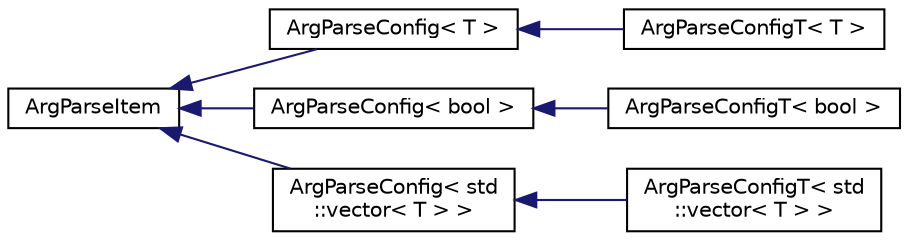 digraph "Graphical Class Hierarchy"
{
  edge [fontname="Helvetica",fontsize="10",labelfontname="Helvetica",labelfontsize="10"];
  node [fontname="Helvetica",fontsize="10",shape=record];
  rankdir="LR";
  Node1 [label="ArgParseItem",height=0.2,width=0.4,color="black", fillcolor="white", style="filled",URL="$classArgParseItem.html"];
  Node1 -> Node2 [dir="back",color="midnightblue",fontsize="10",style="solid",fontname="Helvetica"];
  Node2 [label="ArgParseConfig\< T \>",height=0.2,width=0.4,color="black", fillcolor="white", style="filled",URL="$classArgParseConfig.html"];
  Node2 -> Node3 [dir="back",color="midnightblue",fontsize="10",style="solid",fontname="Helvetica"];
  Node3 [label="ArgParseConfigT\< T \>",height=0.2,width=0.4,color="black", fillcolor="white", style="filled",URL="$classArgParseConfigT.html"];
  Node1 -> Node4 [dir="back",color="midnightblue",fontsize="10",style="solid",fontname="Helvetica"];
  Node4 [label="ArgParseConfig\< bool \>",height=0.2,width=0.4,color="black", fillcolor="white", style="filled",URL="$classArgParseConfig.html"];
  Node4 -> Node5 [dir="back",color="midnightblue",fontsize="10",style="solid",fontname="Helvetica"];
  Node5 [label="ArgParseConfigT\< bool \>",height=0.2,width=0.4,color="black", fillcolor="white", style="filled",URL="$classArgParseConfigT_3_01bool_01_4.html"];
  Node1 -> Node6 [dir="back",color="midnightblue",fontsize="10",style="solid",fontname="Helvetica"];
  Node6 [label="ArgParseConfig\< std\l::vector\< T \> \>",height=0.2,width=0.4,color="black", fillcolor="white", style="filled",URL="$classArgParseConfig.html"];
  Node6 -> Node7 [dir="back",color="midnightblue",fontsize="10",style="solid",fontname="Helvetica"];
  Node7 [label="ArgParseConfigT\< std\l::vector\< T \> \>",height=0.2,width=0.4,color="black", fillcolor="white", style="filled",URL="$classArgParseConfigT_3_01std_1_1vector_3_01T_01_4_01_4.html"];
}
